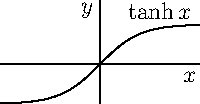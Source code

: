 import graph;
size(100,0);

real f(real x) {return tanh(x);}
pair F(real x) {return (x,f(x));}

xaxis("$x$");
yaxis("$y$");

draw(graph(f,-2.5,2.5,Spline));

label("$\tanh x$",F(1.5),1.25*N);

